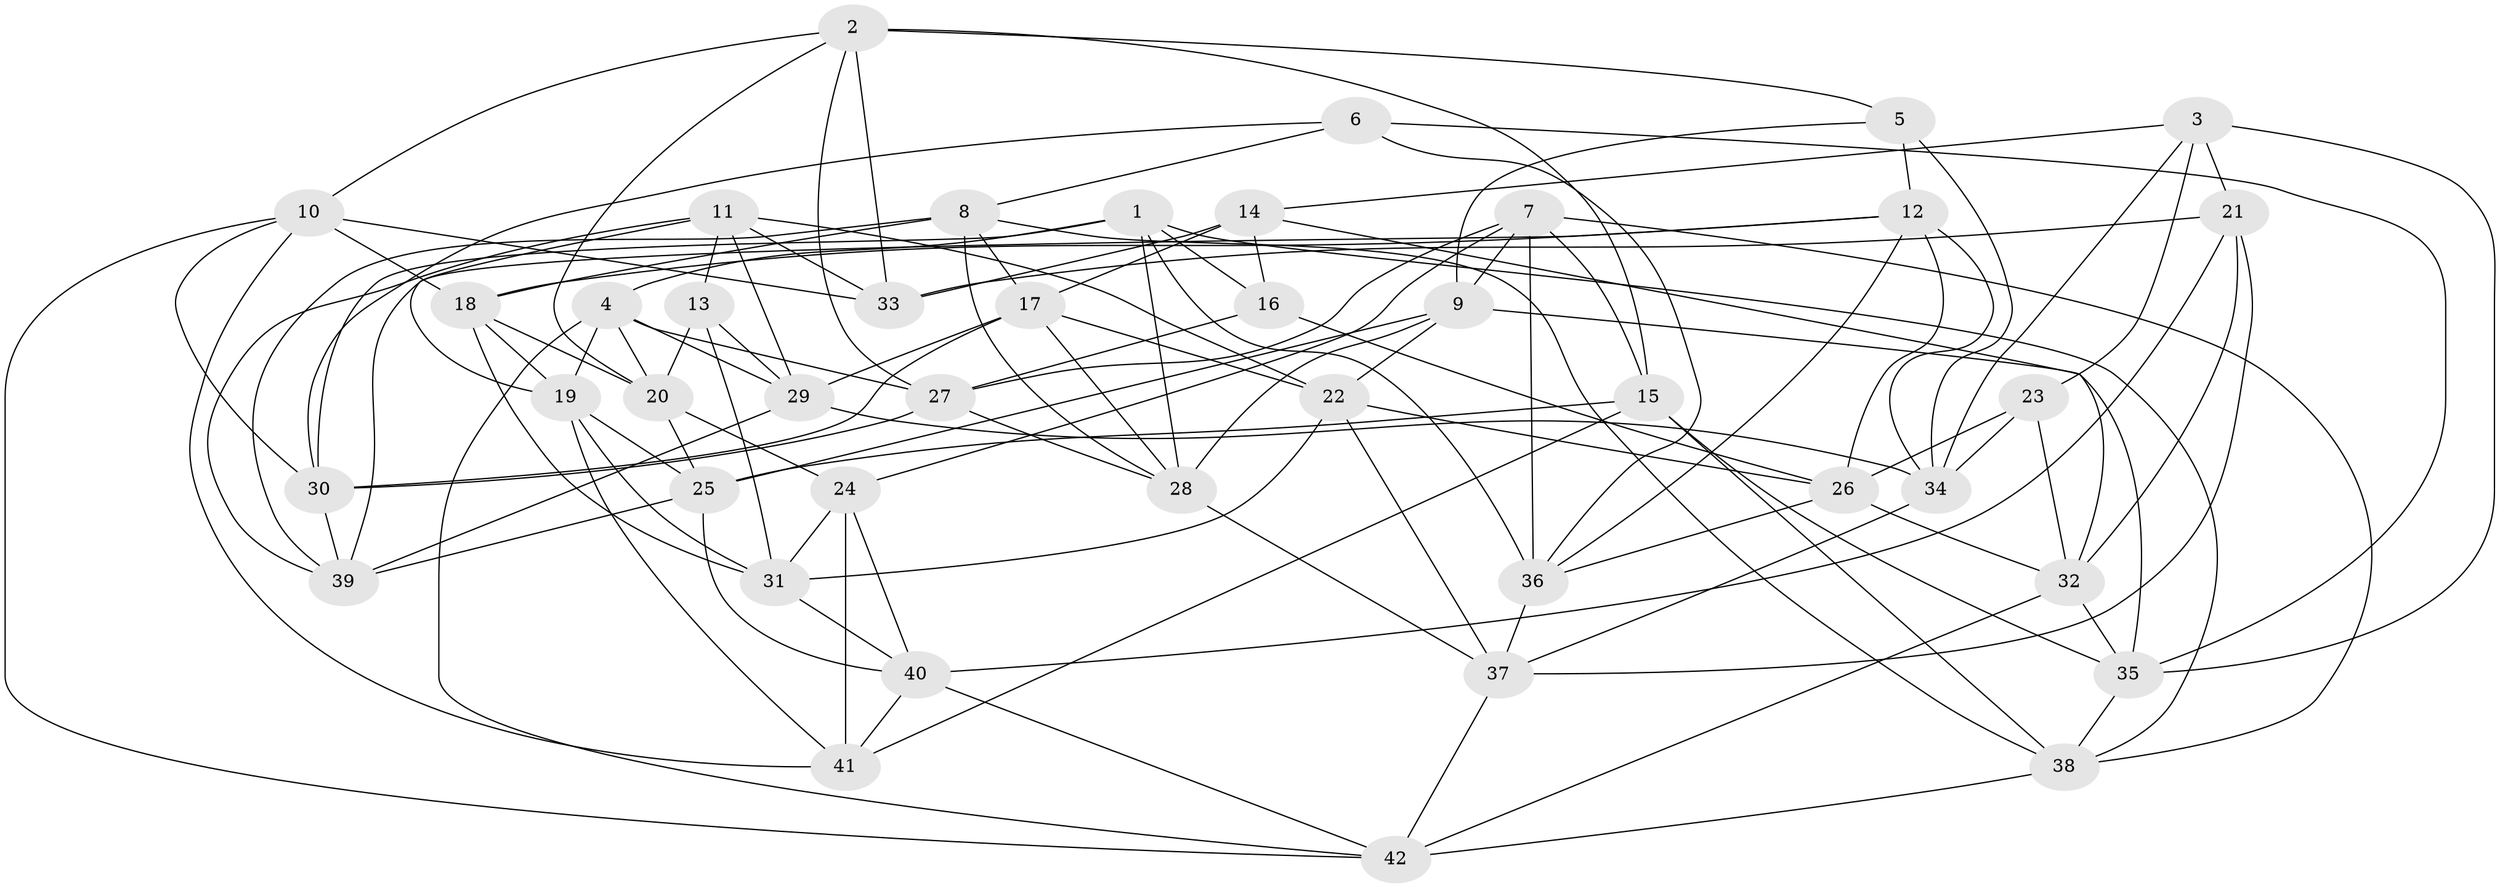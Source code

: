 // original degree distribution, {4: 1.0}
// Generated by graph-tools (version 1.1) at 2025/50/03/09/25 03:50:56]
// undirected, 42 vertices, 118 edges
graph export_dot {
graph [start="1"]
  node [color=gray90,style=filled];
  1;
  2;
  3;
  4;
  5;
  6;
  7;
  8;
  9;
  10;
  11;
  12;
  13;
  14;
  15;
  16;
  17;
  18;
  19;
  20;
  21;
  22;
  23;
  24;
  25;
  26;
  27;
  28;
  29;
  30;
  31;
  32;
  33;
  34;
  35;
  36;
  37;
  38;
  39;
  40;
  41;
  42;
  1 -- 4 [weight=1.0];
  1 -- 16 [weight=1.0];
  1 -- 28 [weight=1.0];
  1 -- 30 [weight=1.0];
  1 -- 36 [weight=1.0];
  1 -- 38 [weight=1.0];
  2 -- 5 [weight=1.0];
  2 -- 10 [weight=1.0];
  2 -- 15 [weight=1.0];
  2 -- 20 [weight=1.0];
  2 -- 27 [weight=1.0];
  2 -- 33 [weight=1.0];
  3 -- 14 [weight=1.0];
  3 -- 21 [weight=2.0];
  3 -- 23 [weight=1.0];
  3 -- 34 [weight=1.0];
  3 -- 35 [weight=1.0];
  4 -- 19 [weight=1.0];
  4 -- 20 [weight=1.0];
  4 -- 27 [weight=1.0];
  4 -- 29 [weight=1.0];
  4 -- 42 [weight=1.0];
  5 -- 9 [weight=1.0];
  5 -- 12 [weight=1.0];
  5 -- 34 [weight=1.0];
  6 -- 8 [weight=1.0];
  6 -- 30 [weight=1.0];
  6 -- 35 [weight=1.0];
  6 -- 36 [weight=1.0];
  7 -- 9 [weight=1.0];
  7 -- 15 [weight=1.0];
  7 -- 24 [weight=1.0];
  7 -- 27 [weight=1.0];
  7 -- 36 [weight=1.0];
  7 -- 38 [weight=1.0];
  8 -- 17 [weight=1.0];
  8 -- 18 [weight=1.0];
  8 -- 28 [weight=1.0];
  8 -- 38 [weight=1.0];
  8 -- 39 [weight=1.0];
  9 -- 22 [weight=1.0];
  9 -- 25 [weight=1.0];
  9 -- 28 [weight=1.0];
  9 -- 35 [weight=1.0];
  10 -- 18 [weight=1.0];
  10 -- 30 [weight=1.0];
  10 -- 33 [weight=1.0];
  10 -- 41 [weight=1.0];
  10 -- 42 [weight=1.0];
  11 -- 13 [weight=1.0];
  11 -- 19 [weight=1.0];
  11 -- 22 [weight=1.0];
  11 -- 29 [weight=1.0];
  11 -- 33 [weight=1.0];
  11 -- 39 [weight=1.0];
  12 -- 18 [weight=1.0];
  12 -- 26 [weight=1.0];
  12 -- 34 [weight=1.0];
  12 -- 36 [weight=1.0];
  12 -- 39 [weight=1.0];
  13 -- 20 [weight=1.0];
  13 -- 29 [weight=1.0];
  13 -- 31 [weight=1.0];
  14 -- 16 [weight=1.0];
  14 -- 17 [weight=1.0];
  14 -- 32 [weight=1.0];
  14 -- 33 [weight=2.0];
  15 -- 25 [weight=1.0];
  15 -- 35 [weight=1.0];
  15 -- 38 [weight=1.0];
  15 -- 41 [weight=1.0];
  16 -- 26 [weight=1.0];
  16 -- 27 [weight=1.0];
  17 -- 22 [weight=1.0];
  17 -- 28 [weight=1.0];
  17 -- 29 [weight=1.0];
  17 -- 30 [weight=1.0];
  18 -- 19 [weight=1.0];
  18 -- 20 [weight=1.0];
  18 -- 31 [weight=1.0];
  19 -- 25 [weight=1.0];
  19 -- 31 [weight=1.0];
  19 -- 41 [weight=1.0];
  20 -- 24 [weight=1.0];
  20 -- 25 [weight=1.0];
  21 -- 32 [weight=1.0];
  21 -- 33 [weight=1.0];
  21 -- 37 [weight=1.0];
  21 -- 40 [weight=1.0];
  22 -- 26 [weight=1.0];
  22 -- 31 [weight=1.0];
  22 -- 37 [weight=1.0];
  23 -- 26 [weight=1.0];
  23 -- 32 [weight=1.0];
  23 -- 34 [weight=1.0];
  24 -- 31 [weight=1.0];
  24 -- 40 [weight=1.0];
  24 -- 41 [weight=2.0];
  25 -- 39 [weight=1.0];
  25 -- 40 [weight=1.0];
  26 -- 32 [weight=1.0];
  26 -- 36 [weight=1.0];
  27 -- 28 [weight=1.0];
  27 -- 30 [weight=1.0];
  28 -- 37 [weight=1.0];
  29 -- 34 [weight=1.0];
  29 -- 39 [weight=1.0];
  30 -- 39 [weight=1.0];
  31 -- 40 [weight=1.0];
  32 -- 35 [weight=1.0];
  32 -- 42 [weight=1.0];
  34 -- 37 [weight=1.0];
  35 -- 38 [weight=1.0];
  36 -- 37 [weight=1.0];
  37 -- 42 [weight=1.0];
  38 -- 42 [weight=1.0];
  40 -- 41 [weight=1.0];
  40 -- 42 [weight=1.0];
}

